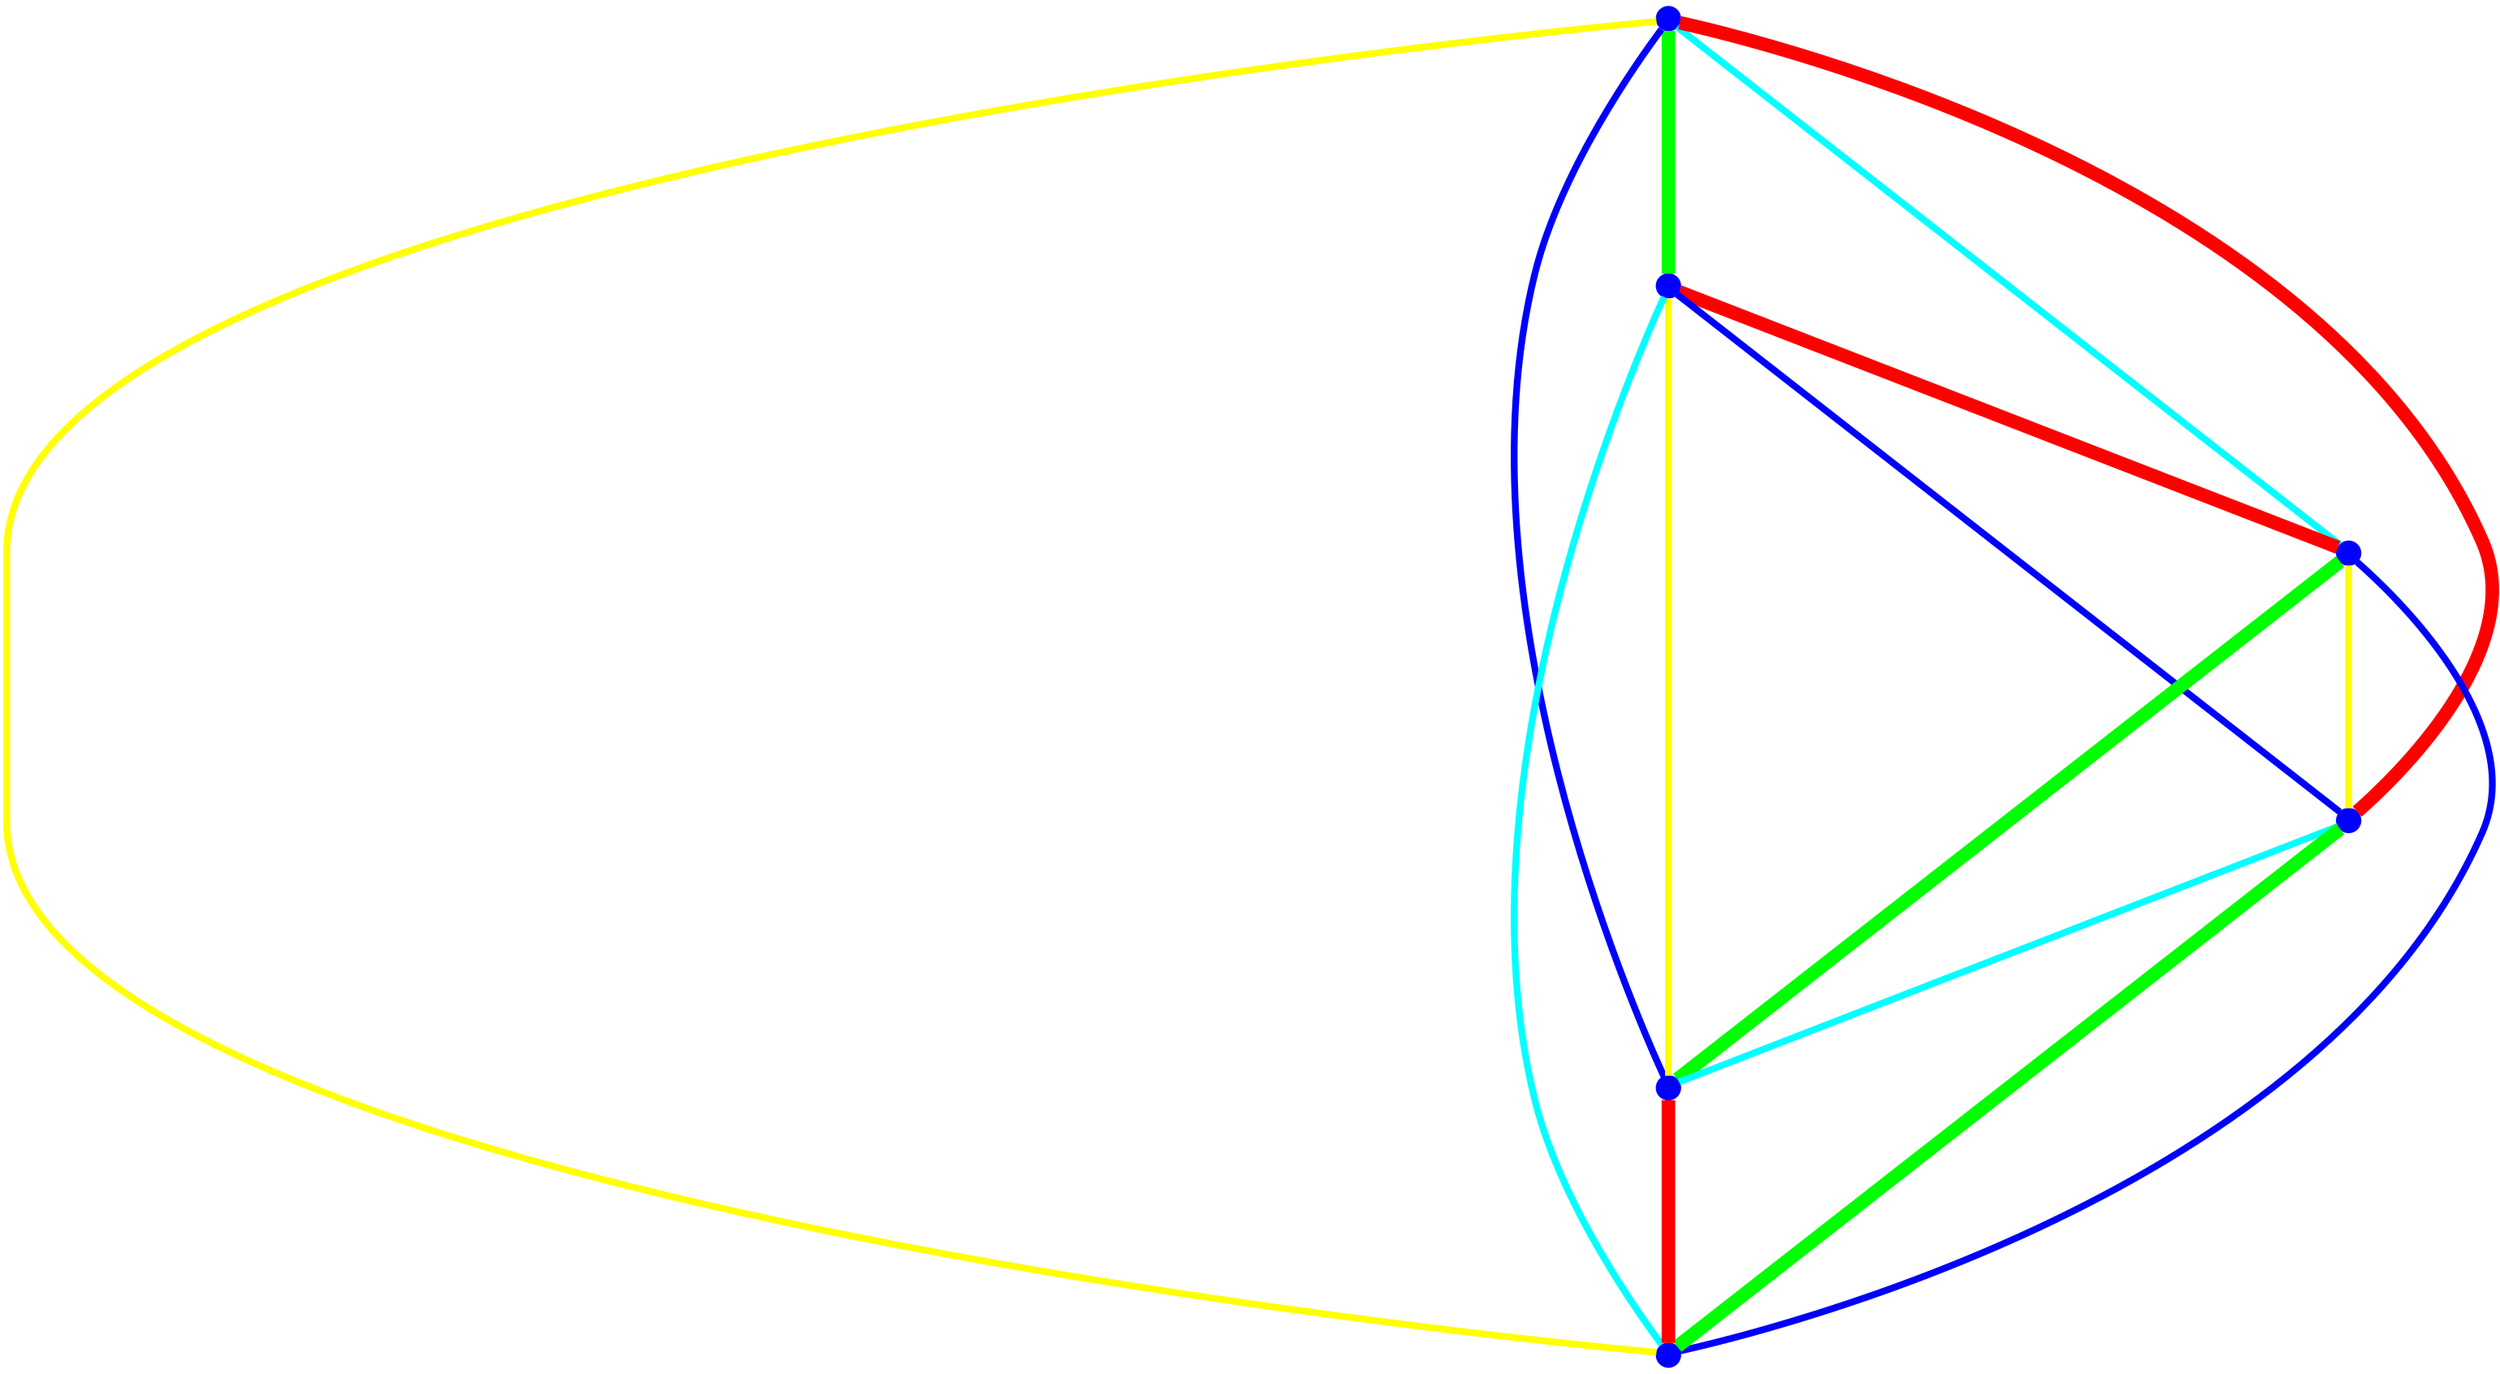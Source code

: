 graph {
ranksep=2
nodesep=2
node [label="" shape=circle style=filled fixedsize=true color=blue fillcolor=blue width=0.2];
"1" -- "2" [style="solid",penwidth="8",color="green"];
"1" -- "3" [style="solid",penwidth="4",color="cyan"];
"1" -- "4" [style="solid",penwidth="8",color="red"];
"1" -- "5" [style="solid",penwidth="4",color="blue"];
"1" -- "6" [style="solid",penwidth="4",color="yellow"];
"2" -- "3" [style="solid",penwidth="8",color="red"];
"2" -- "4" [style="solid",penwidth="4",color="blue"];
"2" -- "5" [style="solid",penwidth="4",color="yellow"];
"2" -- "6" [style="solid",penwidth="4",color="cyan"];
"3" -- "4" [style="solid",penwidth="4",color="yellow"];
"3" -- "5" [style="solid",penwidth="8",color="green"];
"3" -- "6" [style="solid",penwidth="4",color="blue"];
"4" -- "5" [style="solid",penwidth="4",color="cyan"];
"4" -- "6" [style="solid",penwidth="8",color="green"];
"5" -- "6" [style="solid",penwidth="8",color="red"];
}

